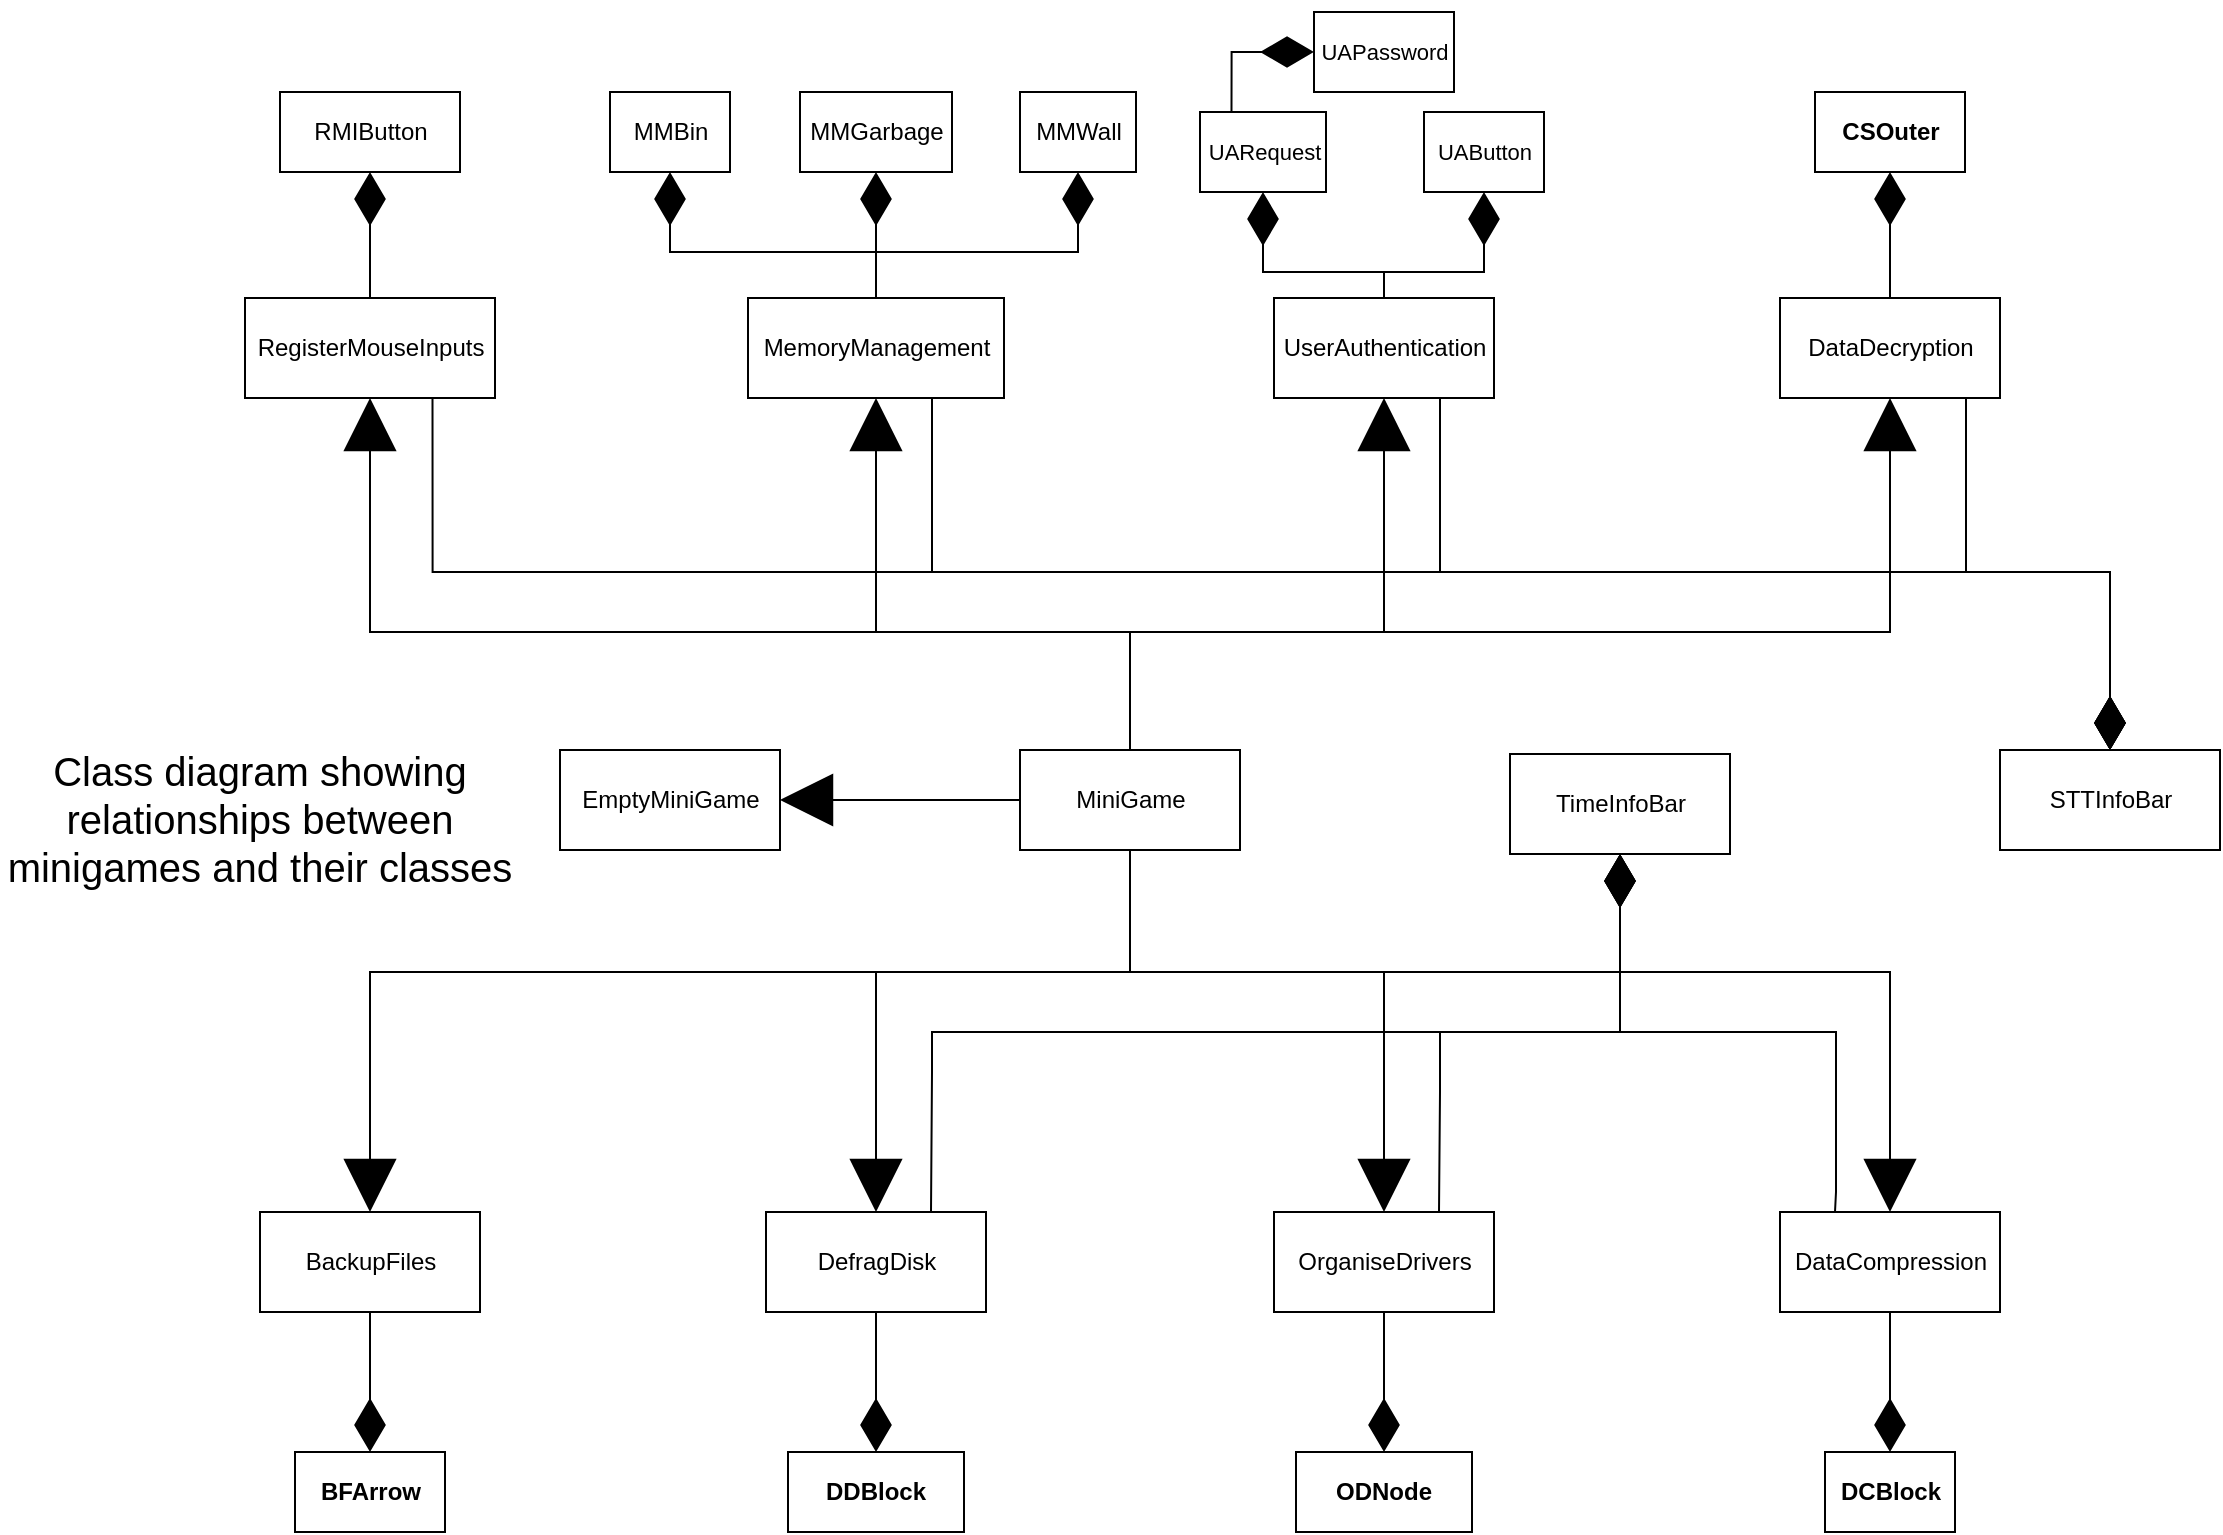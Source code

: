 <mxfile>
    <diagram id="C5RBs43oDa-KdzZeNtuy" name="Page-1">
        <mxGraphModel dx="733" dy="828" grid="1" gridSize="10" guides="1" tooltips="1" connect="1" arrows="1" fold="1" page="1" pageScale="1" pageWidth="1169" pageHeight="827" math="0" shadow="0">
            <root>
                <mxCell id="WIyWlLk6GJQsqaUBKTNV-0"/>
                <mxCell id="WIyWlLk6GJQsqaUBKTNV-1" parent="WIyWlLk6GJQsqaUBKTNV-0"/>
                <mxCell id="UAIDwy75gmTa8jSS0-Ca-73" style="edgeStyle=orthogonalEdgeStyle;shape=connector;rounded=0;orthogonalLoop=1;jettySize=auto;html=1;entryX=0.5;entryY=0;entryDx=0;entryDy=0;labelBackgroundColor=default;strokeColor=default;align=center;verticalAlign=middle;fontFamily=Helvetica;fontSize=11;fontColor=default;endArrow=block;endFill=1;endSize=24;exitX=0.5;exitY=1;exitDx=0;exitDy=0;" parent="WIyWlLk6GJQsqaUBKTNV-1" source="3" target="13" edge="1">
                    <mxGeometry relative="1" as="geometry">
                        <Array as="points">
                            <mxPoint x="585" y="490"/>
                            <mxPoint x="205" y="490"/>
                            <mxPoint x="205" y="510"/>
                        </Array>
                    </mxGeometry>
                </mxCell>
                <mxCell id="UAIDwy75gmTa8jSS0-Ca-74" style="edgeStyle=orthogonalEdgeStyle;shape=connector;rounded=0;orthogonalLoop=1;jettySize=auto;html=1;entryX=0.5;entryY=0;entryDx=0;entryDy=0;labelBackgroundColor=default;strokeColor=default;align=center;verticalAlign=middle;fontFamily=Helvetica;fontSize=11;fontColor=default;endArrow=block;endFill=1;endSize=24;exitX=0.5;exitY=1;exitDx=0;exitDy=0;" parent="WIyWlLk6GJQsqaUBKTNV-1" source="3" target="12" edge="1">
                    <mxGeometry relative="1" as="geometry">
                        <Array as="points">
                            <mxPoint x="585" y="490"/>
                            <mxPoint x="458" y="490"/>
                            <mxPoint x="458" y="540"/>
                        </Array>
                    </mxGeometry>
                </mxCell>
                <mxCell id="UAIDwy75gmTa8jSS0-Ca-76" style="edgeStyle=orthogonalEdgeStyle;shape=connector;rounded=0;orthogonalLoop=1;jettySize=auto;html=1;entryX=0.5;entryY=0;entryDx=0;entryDy=0;labelBackgroundColor=default;strokeColor=default;align=center;verticalAlign=middle;fontFamily=Helvetica;fontSize=11;fontColor=default;endArrow=block;endFill=1;endSize=24;exitX=0.5;exitY=1;exitDx=0;exitDy=0;" parent="WIyWlLk6GJQsqaUBKTNV-1" source="3" target="8" edge="1">
                    <mxGeometry relative="1" as="geometry">
                        <Array as="points">
                            <mxPoint x="585" y="490"/>
                            <mxPoint x="965" y="490"/>
                            <mxPoint x="965" y="540"/>
                        </Array>
                    </mxGeometry>
                </mxCell>
                <mxCell id="UAIDwy75gmTa8jSS0-Ca-93" style="edgeStyle=orthogonalEdgeStyle;shape=connector;rounded=0;orthogonalLoop=1;jettySize=auto;html=1;entryX=0.5;entryY=0;entryDx=0;entryDy=0;labelBackgroundColor=default;strokeColor=default;align=center;verticalAlign=middle;fontFamily=Helvetica;fontSize=11;fontColor=default;endArrow=none;endFill=0;endSize=24;startArrow=block;startFill=1;startSize=24;exitX=0.5;exitY=1;exitDx=0;exitDy=0;" parent="WIyWlLk6GJQsqaUBKTNV-1" source="15" target="3" edge="1">
                    <mxGeometry relative="1" as="geometry">
                        <Array as="points">
                            <mxPoint x="205" y="320"/>
                            <mxPoint x="585" y="320"/>
                        </Array>
                    </mxGeometry>
                </mxCell>
                <mxCell id="UAIDwy75gmTa8jSS0-Ca-100" style="edgeStyle=orthogonalEdgeStyle;shape=connector;rounded=0;orthogonalLoop=1;jettySize=auto;html=1;entryX=0.5;entryY=1;entryDx=0;entryDy=0;labelBackgroundColor=default;strokeColor=default;align=center;verticalAlign=middle;fontFamily=Helvetica;fontSize=11;fontColor=default;endArrow=diamondThin;endFill=1;endSize=24;exitX=0.5;exitY=0;exitDx=0;exitDy=0;" parent="WIyWlLk6GJQsqaUBKTNV-1" source="15" target="20" edge="1">
                    <mxGeometry relative="1" as="geometry">
                        <mxPoint x="205" y="80" as="targetPoint"/>
                    </mxGeometry>
                </mxCell>
                <mxCell id="UAIDwy75gmTa8jSS0-Ca-94" style="edgeStyle=orthogonalEdgeStyle;shape=connector;rounded=0;orthogonalLoop=1;jettySize=auto;html=1;entryX=0.5;entryY=0;entryDx=0;entryDy=0;labelBackgroundColor=default;strokeColor=default;align=center;verticalAlign=middle;fontFamily=Helvetica;fontSize=11;fontColor=default;startArrow=block;startFill=1;endArrow=none;endFill=0;startSize=24;endSize=24;exitX=0.5;exitY=1;exitDx=0;exitDy=0;" parent="WIyWlLk6GJQsqaUBKTNV-1" source="16" target="3" edge="1">
                    <mxGeometry relative="1" as="geometry">
                        <Array as="points">
                            <mxPoint x="458" y="320"/>
                            <mxPoint x="585" y="320"/>
                        </Array>
                    </mxGeometry>
                </mxCell>
                <mxCell id="UAIDwy75gmTa8jSS0-Ca-101" style="edgeStyle=orthogonalEdgeStyle;shape=connector;rounded=0;orthogonalLoop=1;jettySize=auto;html=1;entryX=0.5;entryY=1;entryDx=0;entryDy=0;labelBackgroundColor=default;strokeColor=default;align=center;verticalAlign=middle;fontFamily=Helvetica;fontSize=11;fontColor=default;endArrow=diamondThin;endFill=1;endSize=24;exitX=0.5;exitY=0;exitDx=0;exitDy=0;" parent="WIyWlLk6GJQsqaUBKTNV-1" source="16" target="22" edge="1">
                    <mxGeometry relative="1" as="geometry">
                        <mxPoint x="458" y="80" as="targetPoint"/>
                    </mxGeometry>
                </mxCell>
                <mxCell id="UAIDwy75gmTa8jSS0-Ca-95" style="edgeStyle=orthogonalEdgeStyle;shape=connector;rounded=0;orthogonalLoop=1;jettySize=auto;html=1;entryX=0.5;entryY=0;entryDx=0;entryDy=0;labelBackgroundColor=default;strokeColor=default;align=center;verticalAlign=middle;fontFamily=Helvetica;fontSize=11;fontColor=default;startArrow=block;startFill=1;endArrow=none;endFill=0;startSize=24;endSize=24;exitX=0.5;exitY=1;exitDx=0;exitDy=0;" parent="WIyWlLk6GJQsqaUBKTNV-1" source="17" target="3" edge="1">
                    <mxGeometry relative="1" as="geometry">
                        <Array as="points">
                            <mxPoint x="712" y="320"/>
                            <mxPoint x="585" y="320"/>
                        </Array>
                    </mxGeometry>
                </mxCell>
                <mxCell id="UAIDwy75gmTa8jSS0-Ca-96" style="edgeStyle=orthogonalEdgeStyle;shape=connector;rounded=0;orthogonalLoop=1;jettySize=auto;html=1;entryX=0.5;entryY=0;entryDx=0;entryDy=0;labelBackgroundColor=default;strokeColor=default;align=center;verticalAlign=middle;fontFamily=Helvetica;fontSize=11;fontColor=default;startArrow=block;startFill=1;endArrow=none;endFill=0;startSize=24;endSize=24;exitX=0.5;exitY=1;exitDx=0;exitDy=0;" parent="WIyWlLk6GJQsqaUBKTNV-1" source="18" target="3" edge="1">
                    <mxGeometry relative="1" as="geometry">
                        <Array as="points">
                            <mxPoint x="965" y="320"/>
                            <mxPoint x="585" y="320"/>
                        </Array>
                    </mxGeometry>
                </mxCell>
                <mxCell id="UAIDwy75gmTa8jSS0-Ca-103" style="edgeStyle=orthogonalEdgeStyle;shape=connector;rounded=0;orthogonalLoop=1;jettySize=auto;html=1;entryX=0.5;entryY=1;entryDx=0;entryDy=0;labelBackgroundColor=default;strokeColor=default;align=center;verticalAlign=middle;fontFamily=Helvetica;fontSize=11;fontColor=default;endArrow=diamondThin;endFill=1;endSize=24;exitX=0.5;exitY=0;exitDx=0;exitDy=0;" parent="WIyWlLk6GJQsqaUBKTNV-1" source="18" target="UAIDwy75gmTa8jSS0-Ca-99" edge="1">
                    <mxGeometry relative="1" as="geometry"/>
                </mxCell>
                <mxCell id="UAIDwy75gmTa8jSS0-Ca-80" style="edgeStyle=orthogonalEdgeStyle;shape=connector;rounded=0;orthogonalLoop=1;jettySize=auto;html=1;entryX=0.5;entryY=0;entryDx=0;entryDy=0;labelBackgroundColor=default;strokeColor=default;align=center;verticalAlign=middle;fontFamily=Helvetica;fontSize=11;fontColor=default;endArrow=diamondThin;endFill=1;endSize=24;exitX=0.5;exitY=1;exitDx=0;exitDy=0;" parent="WIyWlLk6GJQsqaUBKTNV-1" source="13" target="UAIDwy75gmTa8jSS0-Ca-78" edge="1">
                    <mxGeometry relative="1" as="geometry"/>
                </mxCell>
                <mxCell id="UAIDwy75gmTa8jSS0-Ca-88" style="edgeStyle=orthogonalEdgeStyle;shape=connector;rounded=0;orthogonalLoop=1;jettySize=auto;html=1;entryX=0.5;entryY=0;entryDx=0;entryDy=0;labelBackgroundColor=default;strokeColor=default;align=center;verticalAlign=middle;fontFamily=Helvetica;fontSize=11;fontColor=default;endArrow=diamondThin;endFill=1;endSize=24;exitX=0.5;exitY=1;exitDx=0;exitDy=0;" parent="WIyWlLk6GJQsqaUBKTNV-1" source="12" target="UAIDwy75gmTa8jSS0-Ca-81" edge="1">
                    <mxGeometry relative="1" as="geometry"/>
                </mxCell>
                <mxCell id="UAIDwy75gmTa8jSS0-Ca-89" style="edgeStyle=orthogonalEdgeStyle;shape=connector;rounded=0;orthogonalLoop=1;jettySize=auto;html=1;entryX=0.5;entryY=0;entryDx=0;entryDy=0;labelBackgroundColor=default;strokeColor=default;align=center;verticalAlign=middle;fontFamily=Helvetica;fontSize=11;fontColor=default;endArrow=diamondThin;endFill=1;endSize=24;exitX=0.5;exitY=1;exitDx=0;exitDy=0;" parent="WIyWlLk6GJQsqaUBKTNV-1" source="11" target="UAIDwy75gmTa8jSS0-Ca-83" edge="1">
                    <mxGeometry relative="1" as="geometry"/>
                </mxCell>
                <mxCell id="UAIDwy75gmTa8jSS0-Ca-90" style="edgeStyle=orthogonalEdgeStyle;shape=connector;rounded=0;orthogonalLoop=1;jettySize=auto;html=1;entryX=0.5;entryY=0;entryDx=0;entryDy=0;labelBackgroundColor=default;strokeColor=default;align=center;verticalAlign=middle;fontFamily=Helvetica;fontSize=11;fontColor=default;endArrow=diamondThin;endFill=1;endSize=24;exitX=0.5;exitY=1;exitDx=0;exitDy=0;" parent="WIyWlLk6GJQsqaUBKTNV-1" source="8" target="UAIDwy75gmTa8jSS0-Ca-85" edge="1">
                    <mxGeometry relative="1" as="geometry"/>
                </mxCell>
                <mxCell id="1" style="edgeStyle=orthogonalEdgeStyle;html=1;entryX=0;entryY=0.5;entryDx=0;entryDy=0;endArrow=none;rounded=0;endFill=0;endSize=24;startArrow=block;startFill=1;startSize=24;exitX=1;exitY=0.5;exitDx=0;exitDy=0;" parent="WIyWlLk6GJQsqaUBKTNV-1" source="2" target="3" edge="1">
                    <mxGeometry relative="1" as="geometry"/>
                </mxCell>
                <mxCell id="UAIDwy75gmTa8jSS0-Ca-106" style="edgeStyle=orthogonalEdgeStyle;shape=connector;rounded=0;orthogonalLoop=1;jettySize=auto;html=1;exitX=0.5;exitY=0;exitDx=0;exitDy=0;labelBackgroundColor=default;strokeColor=default;align=center;verticalAlign=middle;fontFamily=Helvetica;fontSize=11;fontColor=default;endArrow=none;endFill=0;endSize=24;entryX=0.75;entryY=1;entryDx=0;entryDy=0;startSize=24;startArrow=diamondThin;startFill=1;" parent="WIyWlLk6GJQsqaUBKTNV-1" source="7" target="15" edge="1">
                    <mxGeometry relative="1" as="geometry">
                        <Array as="points">
                            <mxPoint x="1075" y="290"/>
                            <mxPoint x="236" y="290"/>
                        </Array>
                    </mxGeometry>
                </mxCell>
                <mxCell id="UAIDwy75gmTa8jSS0-Ca-112" style="edgeStyle=orthogonalEdgeStyle;shape=connector;rounded=0;orthogonalLoop=1;jettySize=auto;html=1;entryX=0.75;entryY=0;entryDx=0;entryDy=0;labelBackgroundColor=default;strokeColor=default;align=center;verticalAlign=middle;fontFamily=Helvetica;fontSize=11;fontColor=default;startArrow=diamondThin;startFill=1;endArrow=none;endFill=0;startSize=24;endSize=24;exitX=0.5;exitY=1;exitDx=0;exitDy=0;" parent="WIyWlLk6GJQsqaUBKTNV-1" source="4" target="11" edge="1">
                    <mxGeometry relative="1" as="geometry">
                        <Array as="points">
                            <mxPoint x="830" y="520"/>
                            <mxPoint x="740" y="520"/>
                            <mxPoint x="740" y="550"/>
                            <mxPoint x="740" y="550"/>
                        </Array>
                    </mxGeometry>
                </mxCell>
                <mxCell id="UAIDwy75gmTa8jSS0-Ca-113" style="edgeStyle=orthogonalEdgeStyle;shape=connector;rounded=0;orthogonalLoop=1;jettySize=auto;html=1;entryX=0.25;entryY=0;entryDx=0;entryDy=0;labelBackgroundColor=default;strokeColor=default;align=center;verticalAlign=middle;fontFamily=Helvetica;fontSize=11;fontColor=default;startArrow=diamondThin;startFill=1;endArrow=none;endFill=0;startSize=24;endSize=24;exitX=0.5;exitY=1;exitDx=0;exitDy=0;" parent="WIyWlLk6GJQsqaUBKTNV-1" source="4" target="8" edge="1">
                    <mxGeometry relative="1" as="geometry">
                        <Array as="points">
                            <mxPoint x="830" y="520"/>
                            <mxPoint x="938" y="520"/>
                            <mxPoint x="938" y="600"/>
                        </Array>
                    </mxGeometry>
                </mxCell>
                <mxCell id="UAIDwy75gmTa8jSS0-Ca-75" style="edgeStyle=orthogonalEdgeStyle;shape=connector;rounded=0;orthogonalLoop=1;jettySize=auto;html=1;entryX=0.5;entryY=0;entryDx=0;entryDy=0;labelBackgroundColor=default;strokeColor=default;align=center;verticalAlign=middle;fontFamily=Helvetica;fontSize=11;fontColor=default;endArrow=block;endFill=1;endSize=24;exitX=0.5;exitY=1;exitDx=0;exitDy=0;" parent="WIyWlLk6GJQsqaUBKTNV-1" source="3" target="11" edge="1">
                    <mxGeometry relative="1" as="geometry">
                        <Array as="points">
                            <mxPoint x="585" y="490"/>
                            <mxPoint x="712" y="490"/>
                        </Array>
                    </mxGeometry>
                </mxCell>
                <mxCell id="UAIDwy75gmTa8jSS0-Ca-78" value="BFArrow" style="whiteSpace=wrap;html=1;verticalAlign=middle;fontStyle=1;startSize=26;" parent="WIyWlLk6GJQsqaUBKTNV-1" vertex="1">
                    <mxGeometry x="167.5" y="730" width="75" height="40" as="geometry"/>
                </mxCell>
                <mxCell id="UAIDwy75gmTa8jSS0-Ca-81" value="DDBlock" style="whiteSpace=wrap;html=1;verticalAlign=middle;fontStyle=1;startSize=26;" parent="WIyWlLk6GJQsqaUBKTNV-1" vertex="1">
                    <mxGeometry x="414" y="730" width="88" height="40" as="geometry"/>
                </mxCell>
                <mxCell id="UAIDwy75gmTa8jSS0-Ca-83" value="ODNode" style="whiteSpace=wrap;html=1;verticalAlign=middle;fontStyle=1;startSize=26;" parent="WIyWlLk6GJQsqaUBKTNV-1" vertex="1">
                    <mxGeometry x="668" y="730" width="88" height="40" as="geometry"/>
                </mxCell>
                <mxCell id="UAIDwy75gmTa8jSS0-Ca-85" value="DCBlock" style="whiteSpace=wrap;html=1;verticalAlign=middle;fontStyle=1;startSize=26;" parent="WIyWlLk6GJQsqaUBKTNV-1" vertex="1">
                    <mxGeometry x="932.5" y="730" width="65" height="40" as="geometry"/>
                </mxCell>
                <mxCell id="UAIDwy75gmTa8jSS0-Ca-99" value="CSOuter" style="whiteSpace=wrap;html=1;verticalAlign=middle;fontStyle=1;startSize=26;align=center;" parent="WIyWlLk6GJQsqaUBKTNV-1" vertex="1">
                    <mxGeometry x="927.5" y="50" width="75" height="40" as="geometry"/>
                </mxCell>
                <mxCell id="UAIDwy75gmTa8jSS0-Ca-107" style="edgeStyle=orthogonalEdgeStyle;shape=connector;rounded=0;orthogonalLoop=1;jettySize=auto;html=1;entryX=0.75;entryY=1;entryDx=0;entryDy=0;labelBackgroundColor=default;strokeColor=default;align=center;verticalAlign=middle;fontFamily=Helvetica;fontSize=11;fontColor=default;startArrow=diamondThin;startFill=1;endArrow=none;endFill=0;startSize=24;endSize=24;exitX=0.5;exitY=0;exitDx=0;exitDy=0;" parent="WIyWlLk6GJQsqaUBKTNV-1" source="7" target="16" edge="1">
                    <mxGeometry relative="1" as="geometry">
                        <Array as="points">
                            <mxPoint x="1075" y="290"/>
                            <mxPoint x="486" y="290"/>
                            <mxPoint x="486" y="170"/>
                        </Array>
                    </mxGeometry>
                </mxCell>
                <mxCell id="UAIDwy75gmTa8jSS0-Ca-108" style="edgeStyle=orthogonalEdgeStyle;shape=connector;rounded=0;orthogonalLoop=1;jettySize=auto;html=1;entryX=0.75;entryY=1;entryDx=0;entryDy=0;labelBackgroundColor=default;strokeColor=default;align=center;verticalAlign=middle;fontFamily=Helvetica;fontSize=11;fontColor=default;startArrow=diamondThin;startFill=1;endArrow=none;endFill=0;startSize=24;endSize=24;exitX=0.5;exitY=0;exitDx=0;exitDy=0;" parent="WIyWlLk6GJQsqaUBKTNV-1" source="7" target="17" edge="1">
                    <mxGeometry relative="1" as="geometry">
                        <Array as="points">
                            <mxPoint x="1075" y="290"/>
                            <mxPoint x="740" y="290"/>
                            <mxPoint x="740" y="190"/>
                        </Array>
                    </mxGeometry>
                </mxCell>
                <mxCell id="UAIDwy75gmTa8jSS0-Ca-109" style="edgeStyle=orthogonalEdgeStyle;shape=connector;rounded=0;orthogonalLoop=1;jettySize=auto;html=1;entryX=0.75;entryY=1;entryDx=0;entryDy=0;labelBackgroundColor=default;strokeColor=default;align=center;verticalAlign=middle;fontFamily=Helvetica;fontSize=11;fontColor=default;startArrow=diamondThin;startFill=1;endArrow=none;endFill=0;startSize=24;endSize=24;exitX=0.5;exitY=0;exitDx=0;exitDy=0;" parent="WIyWlLk6GJQsqaUBKTNV-1" source="7" target="18" edge="1">
                    <mxGeometry relative="1" as="geometry">
                        <Array as="points">
                            <mxPoint x="1075" y="290"/>
                            <mxPoint x="1003" y="290"/>
                            <mxPoint x="1003" y="170"/>
                        </Array>
                    </mxGeometry>
                </mxCell>
                <mxCell id="2" value="EmptyMiniGame" style="html=1;" parent="WIyWlLk6GJQsqaUBKTNV-1" vertex="1">
                    <mxGeometry x="300" y="379" width="110" height="50" as="geometry"/>
                </mxCell>
                <mxCell id="3" value="MiniGame" style="html=1;" parent="WIyWlLk6GJQsqaUBKTNV-1" vertex="1">
                    <mxGeometry x="530" y="379" width="110" height="50" as="geometry"/>
                </mxCell>
                <mxCell id="6" style="edgeStyle=orthogonalEdgeStyle;html=1;entryX=0.75;entryY=0;entryDx=0;entryDy=0;endArrow=none;rounded=0;startArrow=diamondThin;startFill=1;endFill=0;startSize=24;endSize=24;" parent="WIyWlLk6GJQsqaUBKTNV-1" source="4" target="12" edge="1">
                    <mxGeometry relative="1" as="geometry">
                        <Array as="points">
                            <mxPoint x="830" y="520"/>
                            <mxPoint x="486" y="520"/>
                            <mxPoint x="486" y="540"/>
                        </Array>
                    </mxGeometry>
                </mxCell>
                <mxCell id="4" value="TimeInfoBar" style="html=1;" parent="WIyWlLk6GJQsqaUBKTNV-1" vertex="1">
                    <mxGeometry x="775" y="381" width="110" height="50" as="geometry"/>
                </mxCell>
                <mxCell id="7" value="STTInfoBar" style="html=1;" parent="WIyWlLk6GJQsqaUBKTNV-1" vertex="1">
                    <mxGeometry x="1020" y="379" width="110" height="50" as="geometry"/>
                </mxCell>
                <mxCell id="8" value="DataCompression" style="html=1;" parent="WIyWlLk6GJQsqaUBKTNV-1" vertex="1">
                    <mxGeometry x="910" y="610" width="110" height="50" as="geometry"/>
                </mxCell>
                <mxCell id="11" value="OrganiseDrivers" style="html=1;" parent="WIyWlLk6GJQsqaUBKTNV-1" vertex="1">
                    <mxGeometry x="657" y="610" width="110" height="50" as="geometry"/>
                </mxCell>
                <mxCell id="12" value="DefragDisk" style="html=1;" parent="WIyWlLk6GJQsqaUBKTNV-1" vertex="1">
                    <mxGeometry x="403" y="610" width="110" height="50" as="geometry"/>
                </mxCell>
                <mxCell id="13" value="BackupFiles" style="html=1;" parent="WIyWlLk6GJQsqaUBKTNV-1" vertex="1">
                    <mxGeometry x="150" y="610" width="110" height="50" as="geometry"/>
                </mxCell>
                <mxCell id="15" value="RegisterMouseInputs" style="html=1;" parent="WIyWlLk6GJQsqaUBKTNV-1" vertex="1">
                    <mxGeometry x="142.5" y="153" width="125" height="50" as="geometry"/>
                </mxCell>
                <mxCell id="24" style="edgeStyle=orthogonalEdgeStyle;html=1;entryX=0.5;entryY=1;entryDx=0;entryDy=0;endArrow=diamondThin;rounded=0;endFill=1;endSize=24;exitX=0.5;exitY=0;exitDx=0;exitDy=0;" edge="1" parent="WIyWlLk6GJQsqaUBKTNV-1" source="16" target="21">
                    <mxGeometry relative="1" as="geometry">
                        <Array as="points">
                            <mxPoint x="458" y="130"/>
                            <mxPoint x="355" y="130"/>
                        </Array>
                    </mxGeometry>
                </mxCell>
                <mxCell id="25" style="edgeStyle=orthogonalEdgeStyle;shape=connector;rounded=0;html=1;entryX=0.5;entryY=1;entryDx=0;entryDy=0;labelBackgroundColor=default;strokeColor=default;fontFamily=Helvetica;fontSize=11;fontColor=default;endArrow=diamondThin;endFill=1;endSize=24;" edge="1" parent="WIyWlLk6GJQsqaUBKTNV-1" source="16" target="23">
                    <mxGeometry relative="1" as="geometry">
                        <Array as="points">
                            <mxPoint x="458" y="130"/>
                            <mxPoint x="559" y="130"/>
                        </Array>
                    </mxGeometry>
                </mxCell>
                <mxCell id="16" value="MemoryManagement" style="html=1;" parent="WIyWlLk6GJQsqaUBKTNV-1" vertex="1">
                    <mxGeometry x="394" y="153" width="128" height="50" as="geometry"/>
                </mxCell>
                <mxCell id="29" style="edgeStyle=orthogonalEdgeStyle;shape=connector;rounded=0;html=1;entryX=0.5;entryY=1;entryDx=0;entryDy=0;labelBackgroundColor=default;strokeColor=default;fontFamily=Helvetica;fontSize=11;fontColor=default;endArrow=diamondThin;endFill=1;endSize=24;" edge="1" parent="WIyWlLk6GJQsqaUBKTNV-1" source="17" target="26">
                    <mxGeometry relative="1" as="geometry">
                        <Array as="points">
                            <mxPoint x="712" y="140"/>
                            <mxPoint x="651" y="140"/>
                        </Array>
                    </mxGeometry>
                </mxCell>
                <mxCell id="30" style="edgeStyle=orthogonalEdgeStyle;shape=connector;rounded=0;html=1;entryX=0.5;entryY=1;entryDx=0;entryDy=0;labelBackgroundColor=default;strokeColor=default;fontFamily=Helvetica;fontSize=11;fontColor=default;endArrow=diamondThin;endFill=1;endSize=24;" edge="1" parent="WIyWlLk6GJQsqaUBKTNV-1" source="17" target="28">
                    <mxGeometry relative="1" as="geometry">
                        <Array as="points">
                            <mxPoint x="712" y="140"/>
                            <mxPoint x="762" y="140"/>
                        </Array>
                    </mxGeometry>
                </mxCell>
                <mxCell id="17" value="UserAuthentication" style="html=1;" parent="WIyWlLk6GJQsqaUBKTNV-1" vertex="1">
                    <mxGeometry x="657" y="153" width="110" height="50" as="geometry"/>
                </mxCell>
                <mxCell id="18" value="DataDecryption" style="html=1;" parent="WIyWlLk6GJQsqaUBKTNV-1" vertex="1">
                    <mxGeometry x="910" y="153" width="110" height="50" as="geometry"/>
                </mxCell>
                <mxCell id="19" value="&lt;font style=&quot;font-size: 20px;&quot;&gt;Class diagram showing relationships between minigames and their classes&lt;/font&gt;" style="text;html=1;strokeColor=none;fillColor=none;align=center;verticalAlign=middle;whiteSpace=wrap;rounded=0;" parent="WIyWlLk6GJQsqaUBKTNV-1" vertex="1">
                    <mxGeometry x="20" y="363" width="260" height="100.5" as="geometry"/>
                </mxCell>
                <mxCell id="20" value="RMIButton" style="html=1;" vertex="1" parent="WIyWlLk6GJQsqaUBKTNV-1">
                    <mxGeometry x="160" y="50" width="90" height="40" as="geometry"/>
                </mxCell>
                <mxCell id="21" value="MMBin" style="html=1;" vertex="1" parent="WIyWlLk6GJQsqaUBKTNV-1">
                    <mxGeometry x="325" y="50" width="60" height="40" as="geometry"/>
                </mxCell>
                <mxCell id="22" value="MMGarbage" style="html=1;" vertex="1" parent="WIyWlLk6GJQsqaUBKTNV-1">
                    <mxGeometry x="420" y="50" width="76" height="40" as="geometry"/>
                </mxCell>
                <mxCell id="23" value="MMWall" style="html=1;" vertex="1" parent="WIyWlLk6GJQsqaUBKTNV-1">
                    <mxGeometry x="530" y="50" width="58" height="40" as="geometry"/>
                </mxCell>
                <mxCell id="34" style="edgeStyle=orthogonalEdgeStyle;shape=connector;rounded=0;html=1;exitX=0.25;exitY=0;exitDx=0;exitDy=0;entryX=0;entryY=0.5;entryDx=0;entryDy=0;labelBackgroundColor=default;strokeColor=default;fontFamily=Helvetica;fontSize=11;fontColor=default;endArrow=diamondThin;endFill=1;endSize=24;" edge="1" parent="WIyWlLk6GJQsqaUBKTNV-1" source="26" target="27">
                    <mxGeometry relative="1" as="geometry"/>
                </mxCell>
                <mxCell id="26" value="UARequest" style="html=1;fontFamily=Helvetica;fontSize=11;fontColor=default;" vertex="1" parent="WIyWlLk6GJQsqaUBKTNV-1">
                    <mxGeometry x="620" y="60" width="63" height="40" as="geometry"/>
                </mxCell>
                <mxCell id="27" value="UAPassword" style="html=1;fontFamily=Helvetica;fontSize=11;fontColor=default;" vertex="1" parent="WIyWlLk6GJQsqaUBKTNV-1">
                    <mxGeometry x="677" y="10" width="70" height="40" as="geometry"/>
                </mxCell>
                <mxCell id="28" value="UAButton" style="html=1;fontFamily=Helvetica;fontSize=11;fontColor=default;" vertex="1" parent="WIyWlLk6GJQsqaUBKTNV-1">
                    <mxGeometry x="732" y="60" width="60" height="40" as="geometry"/>
                </mxCell>
            </root>
        </mxGraphModel>
    </diagram>
</mxfile>